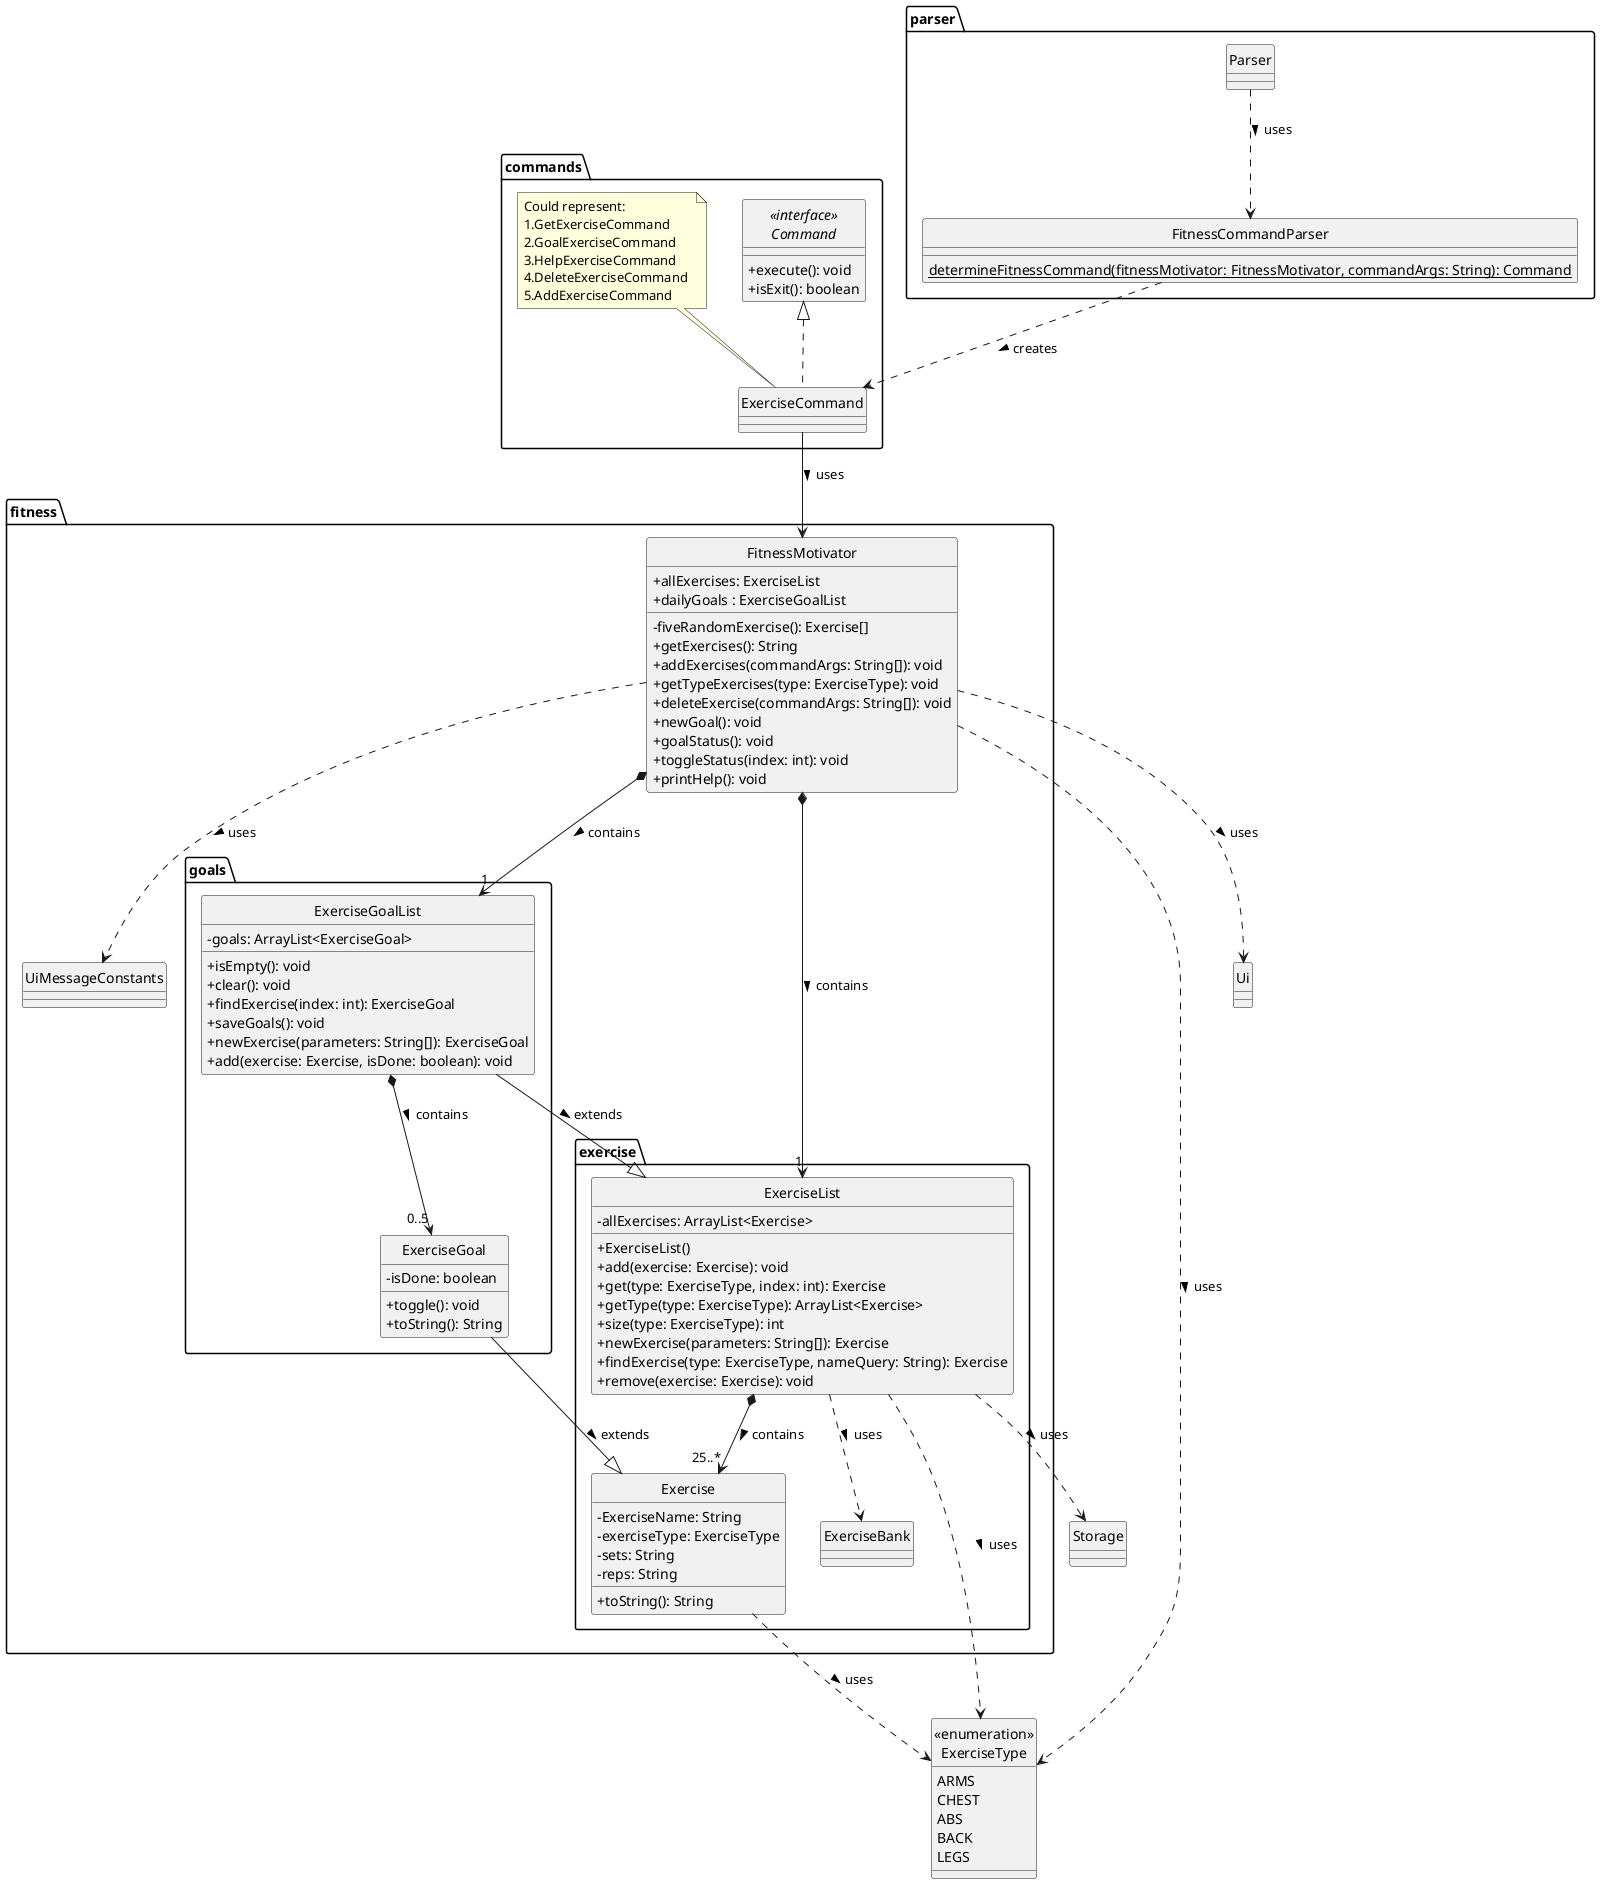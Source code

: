 @startuml

skinparam classAttributeIconSize 0
hide circle

package parser {
    class FitnessCommandParser {
        {Static} determineFitnessCommand(fitnessMotivator: FitnessMotivator, commandArgs: String): Command
    }

    class Parser {
    }
}

package commands {
    interface "<<interface>>\nCommand" as Command {
        + execute(): void
        + isExit(): boolean
    }

    class ExerciseCommand implements Command {
    }
    note top of ExerciseCommand: Could represent: \n1.GetExerciseCommand \n2.GoalExerciseCommand \n3.HelpExerciseCommand \n4.DeleteExerciseCommand \n5.AddExerciseCommand
}

package fitness {
    package exercise {

        class ExerciseList {
            - allExercises: ArrayList<Exercise>
            + ExerciseList()
            + add(exercise: Exercise): void
            + get(type: ExerciseType, index: int): Exercise
            + getType(type: ExerciseType): ArrayList<Exercise>
            + size(type: ExerciseType): int
            + newExercise(parameters: String[]): Exercise
            + findExercise(type: ExerciseType, nameQuery: String): Exercise
            + remove(exercise: Exercise): void
        }

        class Exercise {
            - ExerciseName: String
            - exerciseType: ExerciseType
            - sets: String
            - reps: String
            + toString(): String
        }

        class ExerciseBank {
        }

    }

    package goals {
        class ExerciseGoal {
            - isDone: boolean
            + toggle(): void
            + toString(): String
        }

        class ExerciseGoalList {
            - goals: ArrayList<ExerciseGoal>
            + isEmpty(): void
            + clear(): void
            + findExercise(index: int): ExerciseGoal
            + saveGoals(): void
            + newExercise(parameters: String[]): ExerciseGoal
            + add(exercise: Exercise, isDone: boolean): void
        }
    }

    class FitnessMotivator {
        + allExercises: ExerciseList
        + dailyGoals : ExerciseGoalList
        - fiveRandomExercise(): Exercise[]
        + getExercises(): String
        + addExercises(commandArgs: String[]): void
        + getTypeExercises(type: ExerciseType): void
        + deleteExercise(commandArgs: String[]): void
        + newGoal(): void
        + goalStatus(): void
        + toggleStatus(index: int): void
        + printHelp(): void
    }

    class UiMessageConstants {
    }
}

enum "<<enumeration>>\nExerciseType" as ExerciseType {
            ARMS
            CHEST
            ABS
            BACK
            LEGS
        }

class Storage {
}

class Ui {
}

Parser ..> FitnessCommandParser : uses >
FitnessCommandParser ..> ExerciseCommand : creates >

ExerciseCommand --> FitnessMotivator : uses >

FitnessMotivator *--> "1" ExerciseList : contains >
FitnessMotivator *--> "1" ExerciseGoalList : contains >

ExerciseGoal --|> Exercise : extends >
ExerciseGoalList --|> ExerciseList : extends >
FitnessMotivator ..> UiMessageConstants : uses >
ExerciseList ..> ExerciseBank : uses >

ExerciseList *--> "25..*" Exercise : contains >
ExerciseGoalList *--> "0..5" ExerciseGoal : contains >

ExerciseList ..> ExerciseType : uses >
FitnessMotivator ..> ExerciseType : uses >
Exercise ..> ExerciseType : uses >

ExerciseList ..> Storage : uses >

FitnessMotivator ..> Ui : uses >

@enduml

